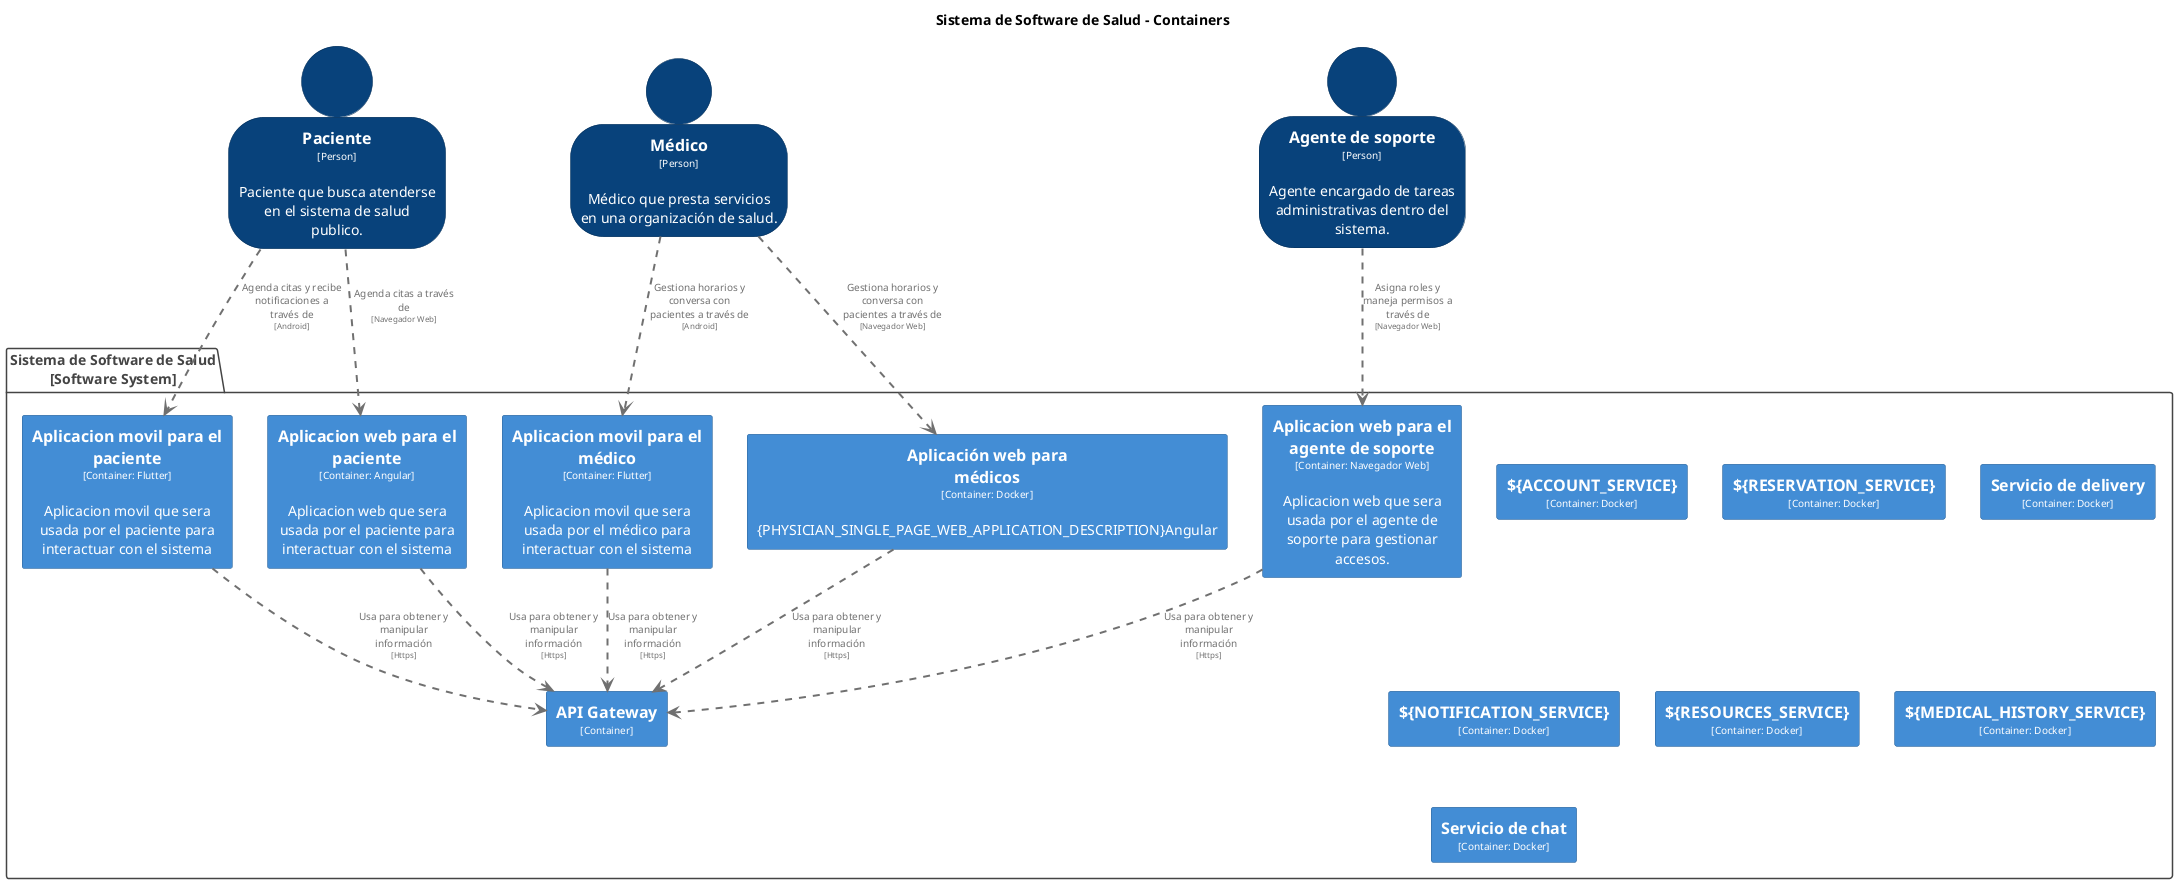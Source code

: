 @startuml
title Sistema de Software de Salud - Containers

top to bottom direction

skinparam {
  shadowing false
  arrowFontSize 10
  defaultTextAlignment center
  wrapWidth 200
  maxMessageSize 100
  PackageBorderColor<<group>> #cccccc
  PackageFontColor<<group>> #cccccc
}

hide stereotype

skinparam rectangle<<SistemadeSoftwaredeSalud.ACCOUNT_SERVICE>> {
  BackgroundColor #438dd5
  FontColor #ffffff
  BorderColor #2e6295
}
skinparam rectangle<<SistemadeSoftwaredeSalud.MEDICAL_HISTORY_SERVICE>> {
  BackgroundColor #438dd5
  FontColor #ffffff
  BorderColor #2e6295
}
skinparam rectangle<<SistemadeSoftwaredeSalud.NOTIFICATION_SERVICE>> {
  BackgroundColor #438dd5
  FontColor #ffffff
  BorderColor #2e6295
}
skinparam rectangle<<SistemadeSoftwaredeSalud.RESERVATION_SERVICE>> {
  BackgroundColor #438dd5
  FontColor #ffffff
  BorderColor #2e6295
}
skinparam rectangle<<SistemadeSoftwaredeSalud.RESOURCES_SERVICE>> {
  BackgroundColor #438dd5
  FontColor #ffffff
  BorderColor #2e6295
}
skinparam rectangle<<SistemadeSoftwaredeSalud.APIGateway>> {
  BackgroundColor #438dd5
  FontColor #ffffff
  BorderColor #2e6295
}
skinparam person<<Agentedesoporte>> {
  BackgroundColor #08427b
  FontColor #ffffff
  BorderColor #052e56
}
skinparam rectangle<<SistemadeSoftwaredeSalud.Aplicacionmovilparaelmdico>> {
  BackgroundColor #438dd5
  FontColor #ffffff
  BorderColor #2e6295
}
skinparam rectangle<<SistemadeSoftwaredeSalud.Aplicacionmovilparaelpaciente>> {
  BackgroundColor #438dd5
  FontColor #ffffff
  BorderColor #2e6295
}
skinparam rectangle<<SistemadeSoftwaredeSalud.Aplicacionwebparaelagentedesoporte>> {
  BackgroundColor #438dd5
  FontColor #ffffff
  BorderColor #2e6295
}
skinparam rectangle<<SistemadeSoftwaredeSalud.Aplicacionwebparaelpaciente>> {
  BackgroundColor #438dd5
  FontColor #ffffff
  BorderColor #2e6295
}
skinparam rectangle<<SistemadeSoftwaredeSalud.Aplicacinwebparamdicos>> {
  BackgroundColor #438dd5
  FontColor #ffffff
  BorderColor #2e6295
}
skinparam person<<Mdico>> {
  BackgroundColor #08427b
  FontColor #ffffff
  BorderColor #052e56
}
skinparam person<<Paciente>> {
  BackgroundColor #08427b
  FontColor #ffffff
  BorderColor #052e56
}
skinparam rectangle<<SistemadeSoftwaredeSalud.Serviciodechat>> {
  BackgroundColor #438dd5
  FontColor #ffffff
  BorderColor #2e6295
}
skinparam rectangle<<SistemadeSoftwaredeSalud.Serviciodedelivery>> {
  BackgroundColor #438dd5
  FontColor #ffffff
  BorderColor #2e6295
}

person "==Paciente\n<size:10>[Person]</size>\n\nPaciente que busca atenderse en el sistema de salud publico." <<Paciente>> as Paciente
person "==Médico\n<size:10>[Person]</size>\n\nMédico que presta servicios en una organización de salud." <<Mdico>> as Mdico
person "==Agente de soporte\n<size:10>[Person]</size>\n\nAgente encargado de tareas administrativas dentro del sistema." <<Agentedesoporte>> as Agentedesoporte

package "Sistema de Software de Salud\n[Software System]" <<SistemadeSoftwaredeSalud>> {
  skinparam PackageBorderColor<<SistemadeSoftwaredeSalud>> #444444
  skinparam PackageFontColor<<SistemadeSoftwaredeSalud>> #444444

  rectangle "==API Gateway\n<size:10>[Container]</size>" <<SistemadeSoftwaredeSalud.APIGateway>> as SistemadeSoftwaredeSalud.APIGateway
  rectangle "==${ACCOUNT_SERVICE}\n<size:10>[Container: Docker]</size>" <<SistemadeSoftwaredeSalud.ACCOUNT_SERVICE>> as SistemadeSoftwaredeSalud.ACCOUNT_SERVICE
  rectangle "==${RESERVATION_SERVICE}\n<size:10>[Container: Docker]</size>" <<SistemadeSoftwaredeSalud.RESERVATION_SERVICE>> as SistemadeSoftwaredeSalud.RESERVATION_SERVICE
  rectangle "==Servicio de delivery\n<size:10>[Container: Docker]</size>" <<SistemadeSoftwaredeSalud.Serviciodedelivery>> as SistemadeSoftwaredeSalud.Serviciodedelivery
  rectangle "==${NOTIFICATION_SERVICE}\n<size:10>[Container: Docker]</size>" <<SistemadeSoftwaredeSalud.NOTIFICATION_SERVICE>> as SistemadeSoftwaredeSalud.NOTIFICATION_SERVICE
  rectangle "==${RESOURCES_SERVICE}\n<size:10>[Container: Docker]</size>" <<SistemadeSoftwaredeSalud.RESOURCES_SERVICE>> as SistemadeSoftwaredeSalud.RESOURCES_SERVICE
  rectangle "==${MEDICAL_HISTORY_SERVICE}\n<size:10>[Container: Docker]</size>" <<SistemadeSoftwaredeSalud.MEDICAL_HISTORY_SERVICE>> as SistemadeSoftwaredeSalud.MEDICAL_HISTORY_SERVICE
  rectangle "==Servicio de chat\n<size:10>[Container: Docker]</size>" <<SistemadeSoftwaredeSalud.Serviciodechat>> as SistemadeSoftwaredeSalud.Serviciodechat
  rectangle "==Aplicacion movil para el paciente\n<size:10>[Container: Flutter]</size>\n\nAplicacion movil que sera usada por el paciente para interactuar con el sistema" <<SistemadeSoftwaredeSalud.Aplicacionmovilparaelpaciente>> as SistemadeSoftwaredeSalud.Aplicacionmovilparaelpaciente
  rectangle "==Aplicacion movil para el médico\n<size:10>[Container: Flutter]</size>\n\nAplicacion movil que sera usada por el médico para interactuar con el sistema" <<SistemadeSoftwaredeSalud.Aplicacionmovilparaelmdico>> as SistemadeSoftwaredeSalud.Aplicacionmovilparaelmdico
  rectangle "==Aplicacion web para el paciente\n<size:10>[Container: Angular]</size>\n\nAplicacion web que sera usada por el paciente para interactuar con el sistema" <<SistemadeSoftwaredeSalud.Aplicacionwebparaelpaciente>> as SistemadeSoftwaredeSalud.Aplicacionwebparaelpaciente
  rectangle "==Aplicación web para médicos\n<size:10>[Container: Docker]</size>\n\n{PHYSICIAN_SINGLE_PAGE_WEB_APPLICATION_DESCRIPTION}Angular" <<SistemadeSoftwaredeSalud.Aplicacinwebparamdicos>> as SistemadeSoftwaredeSalud.Aplicacinwebparamdicos
  rectangle "==Aplicacion web para el agente de soporte\n<size:10>[Container: Navegador Web]</size>\n\nAplicacion web que sera usada por el agente de soporte para gestionar accesos." <<SistemadeSoftwaredeSalud.Aplicacionwebparaelagentedesoporte>> as SistemadeSoftwaredeSalud.Aplicacionwebparaelagentedesoporte
}

Paciente .[#707070,thickness=2].> SistemadeSoftwaredeSalud.Aplicacionmovilparaelpaciente : "<color:#707070>Agenda citas y recibe notificaciones a través de\n<color:#707070><size:8>[Android]</size>"
Mdico .[#707070,thickness=2].> SistemadeSoftwaredeSalud.Aplicacionmovilparaelmdico : "<color:#707070>Gestiona horarios y conversa con pacientes a través de\n<color:#707070><size:8>[Android]</size>"
Paciente .[#707070,thickness=2].> SistemadeSoftwaredeSalud.Aplicacionwebparaelpaciente : "<color:#707070>Agenda citas a través de\n<color:#707070><size:8>[Navegador Web]</size>"
Mdico .[#707070,thickness=2].> SistemadeSoftwaredeSalud.Aplicacinwebparamdicos : "<color:#707070>Gestiona horarios y conversa con pacientes a través de\n<color:#707070><size:8>[Navegador Web]</size>"
Agentedesoporte .[#707070,thickness=2].> SistemadeSoftwaredeSalud.Aplicacionwebparaelagentedesoporte : "<color:#707070>Asigna roles y maneja permisos a través de\n<color:#707070><size:8>[Navegador Web]</size>"
SistemadeSoftwaredeSalud.Aplicacionmovilparaelpaciente .[#707070,thickness=2].> SistemadeSoftwaredeSalud.APIGateway : "<color:#707070>Usa para obtener y manipular información\n<color:#707070><size:8>[Https]</size>"
SistemadeSoftwaredeSalud.Aplicacionmovilparaelmdico .[#707070,thickness=2].> SistemadeSoftwaredeSalud.APIGateway : "<color:#707070>Usa para obtener y manipular información\n<color:#707070><size:8>[Https]</size>"
SistemadeSoftwaredeSalud.Aplicacionwebparaelpaciente .[#707070,thickness=2].> SistemadeSoftwaredeSalud.APIGateway : "<color:#707070>Usa para obtener y manipular información\n<color:#707070><size:8>[Https]</size>"
SistemadeSoftwaredeSalud.Aplicacinwebparamdicos .[#707070,thickness=2].> SistemadeSoftwaredeSalud.APIGateway : "<color:#707070>Usa para obtener y manipular información\n<color:#707070><size:8>[Https]</size>"
SistemadeSoftwaredeSalud.Aplicacionwebparaelagentedesoporte .[#707070,thickness=2].> SistemadeSoftwaredeSalud.APIGateway : "<color:#707070>Usa para obtener y manipular información\n<color:#707070><size:8>[Https]</size>"
@enduml